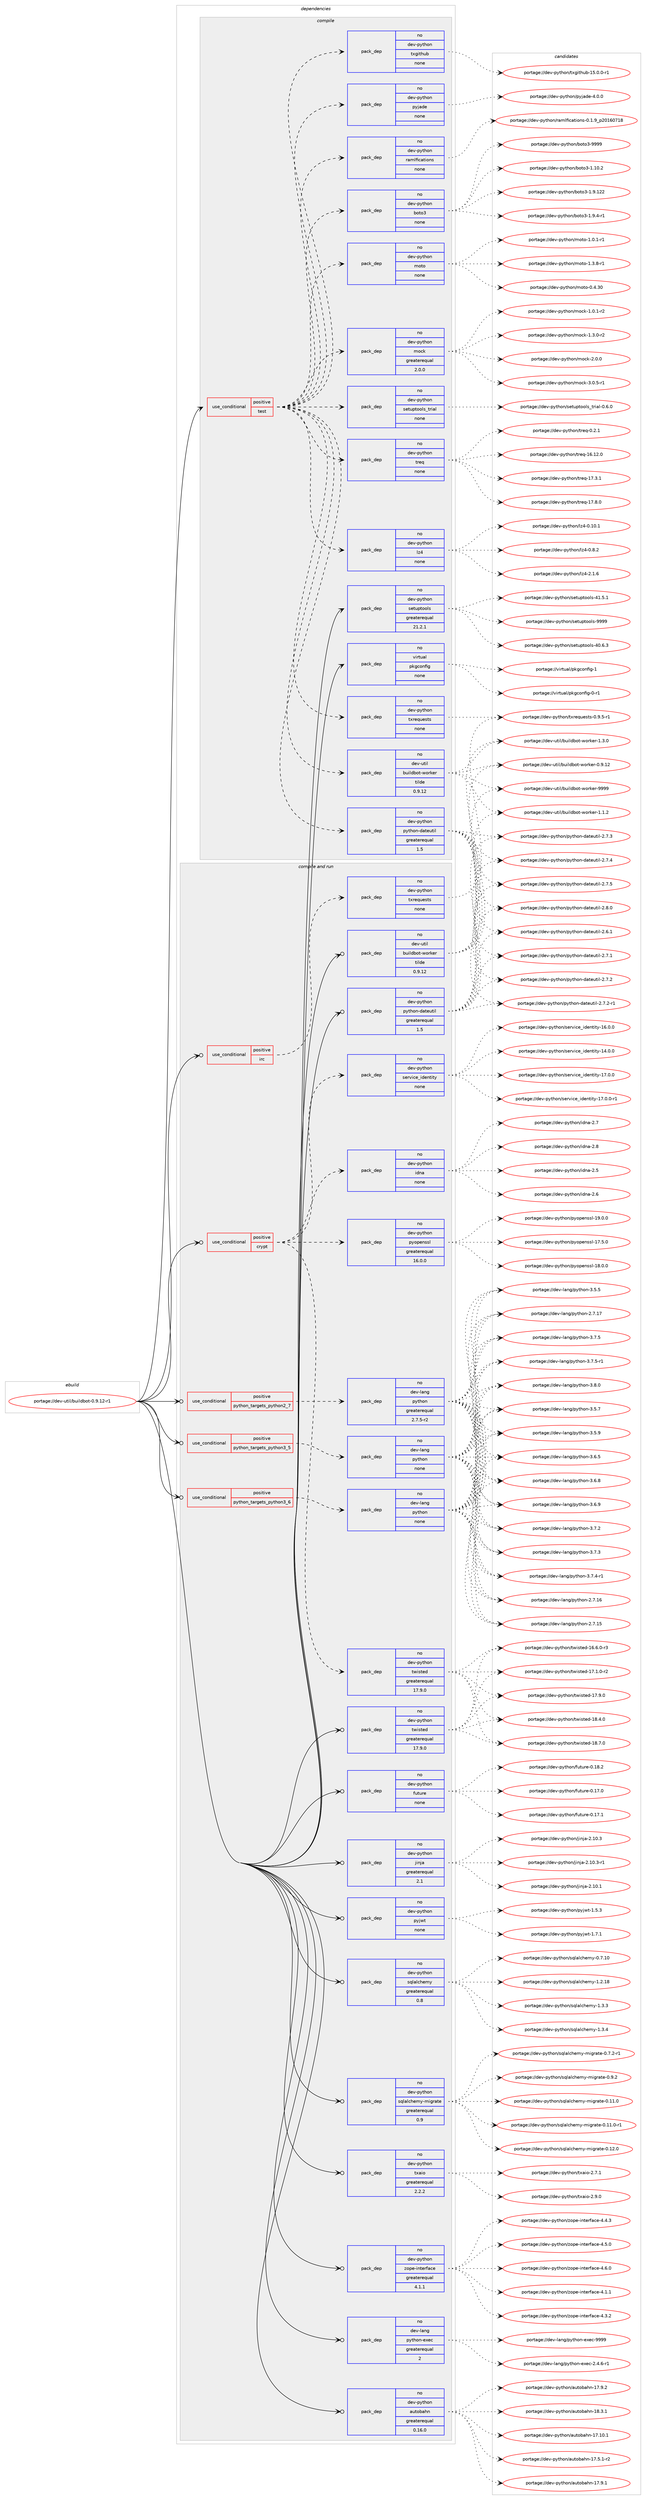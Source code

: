 digraph prolog {

# *************
# Graph options
# *************

newrank=true;
concentrate=true;
compound=true;
graph [rankdir=LR,fontname=Helvetica,fontsize=10,ranksep=1.5];#, ranksep=2.5, nodesep=0.2];
edge  [arrowhead=vee];
node  [fontname=Helvetica,fontsize=10];

# **********
# The ebuild
# **********

subgraph cluster_leftcol {
color=gray;
rank=same;
label=<<i>ebuild</i>>;
id [label="portage://dev-util/buildbot-0.9.12-r1", color=red, width=4, href="../dev-util/buildbot-0.9.12-r1.svg"];
}

# ****************
# The dependencies
# ****************

subgraph cluster_midcol {
color=gray;
label=<<i>dependencies</i>>;
subgraph cluster_compile {
fillcolor="#eeeeee";
style=filled;
label=<<i>compile</i>>;
subgraph cond70420 {
dependency259225 [label=<<TABLE BORDER="0" CELLBORDER="1" CELLSPACING="0" CELLPADDING="4"><TR><TD ROWSPAN="3" CELLPADDING="10">use_conditional</TD></TR><TR><TD>positive</TD></TR><TR><TD>test</TD></TR></TABLE>>, shape=none, color=red];
subgraph pack185186 {
dependency259226 [label=<<TABLE BORDER="0" CELLBORDER="1" CELLSPACING="0" CELLPADDING="4" WIDTH="220"><TR><TD ROWSPAN="6" CELLPADDING="30">pack_dep</TD></TR><TR><TD WIDTH="110">no</TD></TR><TR><TD>dev-python</TD></TR><TR><TD>python-dateutil</TD></TR><TR><TD>greaterequal</TD></TR><TR><TD>1.5</TD></TR></TABLE>>, shape=none, color=blue];
}
dependency259225:e -> dependency259226:w [weight=20,style="dashed",arrowhead="vee"];
subgraph pack185187 {
dependency259227 [label=<<TABLE BORDER="0" CELLBORDER="1" CELLSPACING="0" CELLPADDING="4" WIDTH="220"><TR><TD ROWSPAN="6" CELLPADDING="30">pack_dep</TD></TR><TR><TD WIDTH="110">no</TD></TR><TR><TD>dev-python</TD></TR><TR><TD>mock</TD></TR><TR><TD>greaterequal</TD></TR><TR><TD>2.0.0</TD></TR></TABLE>>, shape=none, color=blue];
}
dependency259225:e -> dependency259227:w [weight=20,style="dashed",arrowhead="vee"];
subgraph pack185188 {
dependency259228 [label=<<TABLE BORDER="0" CELLBORDER="1" CELLSPACING="0" CELLPADDING="4" WIDTH="220"><TR><TD ROWSPAN="6" CELLPADDING="30">pack_dep</TD></TR><TR><TD WIDTH="110">no</TD></TR><TR><TD>dev-python</TD></TR><TR><TD>moto</TD></TR><TR><TD>none</TD></TR><TR><TD></TD></TR></TABLE>>, shape=none, color=blue];
}
dependency259225:e -> dependency259228:w [weight=20,style="dashed",arrowhead="vee"];
subgraph pack185189 {
dependency259229 [label=<<TABLE BORDER="0" CELLBORDER="1" CELLSPACING="0" CELLPADDING="4" WIDTH="220"><TR><TD ROWSPAN="6" CELLPADDING="30">pack_dep</TD></TR><TR><TD WIDTH="110">no</TD></TR><TR><TD>dev-python</TD></TR><TR><TD>boto3</TD></TR><TR><TD>none</TD></TR><TR><TD></TD></TR></TABLE>>, shape=none, color=blue];
}
dependency259225:e -> dependency259229:w [weight=20,style="dashed",arrowhead="vee"];
subgraph pack185190 {
dependency259230 [label=<<TABLE BORDER="0" CELLBORDER="1" CELLSPACING="0" CELLPADDING="4" WIDTH="220"><TR><TD ROWSPAN="6" CELLPADDING="30">pack_dep</TD></TR><TR><TD WIDTH="110">no</TD></TR><TR><TD>dev-python</TD></TR><TR><TD>ramlfications</TD></TR><TR><TD>none</TD></TR><TR><TD></TD></TR></TABLE>>, shape=none, color=blue];
}
dependency259225:e -> dependency259230:w [weight=20,style="dashed",arrowhead="vee"];
subgraph pack185191 {
dependency259231 [label=<<TABLE BORDER="0" CELLBORDER="1" CELLSPACING="0" CELLPADDING="4" WIDTH="220"><TR><TD ROWSPAN="6" CELLPADDING="30">pack_dep</TD></TR><TR><TD WIDTH="110">no</TD></TR><TR><TD>dev-python</TD></TR><TR><TD>pyjade</TD></TR><TR><TD>none</TD></TR><TR><TD></TD></TR></TABLE>>, shape=none, color=blue];
}
dependency259225:e -> dependency259231:w [weight=20,style="dashed",arrowhead="vee"];
subgraph pack185192 {
dependency259232 [label=<<TABLE BORDER="0" CELLBORDER="1" CELLSPACING="0" CELLPADDING="4" WIDTH="220"><TR><TD ROWSPAN="6" CELLPADDING="30">pack_dep</TD></TR><TR><TD WIDTH="110">no</TD></TR><TR><TD>dev-python</TD></TR><TR><TD>txgithub</TD></TR><TR><TD>none</TD></TR><TR><TD></TD></TR></TABLE>>, shape=none, color=blue];
}
dependency259225:e -> dependency259232:w [weight=20,style="dashed",arrowhead="vee"];
subgraph pack185193 {
dependency259233 [label=<<TABLE BORDER="0" CELLBORDER="1" CELLSPACING="0" CELLPADDING="4" WIDTH="220"><TR><TD ROWSPAN="6" CELLPADDING="30">pack_dep</TD></TR><TR><TD WIDTH="110">no</TD></TR><TR><TD>dev-python</TD></TR><TR><TD>txrequests</TD></TR><TR><TD>none</TD></TR><TR><TD></TD></TR></TABLE>>, shape=none, color=blue];
}
dependency259225:e -> dependency259233:w [weight=20,style="dashed",arrowhead="vee"];
subgraph pack185194 {
dependency259234 [label=<<TABLE BORDER="0" CELLBORDER="1" CELLSPACING="0" CELLPADDING="4" WIDTH="220"><TR><TD ROWSPAN="6" CELLPADDING="30">pack_dep</TD></TR><TR><TD WIDTH="110">no</TD></TR><TR><TD>dev-python</TD></TR><TR><TD>lz4</TD></TR><TR><TD>none</TD></TR><TR><TD></TD></TR></TABLE>>, shape=none, color=blue];
}
dependency259225:e -> dependency259234:w [weight=20,style="dashed",arrowhead="vee"];
subgraph pack185195 {
dependency259235 [label=<<TABLE BORDER="0" CELLBORDER="1" CELLSPACING="0" CELLPADDING="4" WIDTH="220"><TR><TD ROWSPAN="6" CELLPADDING="30">pack_dep</TD></TR><TR><TD WIDTH="110">no</TD></TR><TR><TD>dev-python</TD></TR><TR><TD>treq</TD></TR><TR><TD>none</TD></TR><TR><TD></TD></TR></TABLE>>, shape=none, color=blue];
}
dependency259225:e -> dependency259235:w [weight=20,style="dashed",arrowhead="vee"];
subgraph pack185196 {
dependency259236 [label=<<TABLE BORDER="0" CELLBORDER="1" CELLSPACING="0" CELLPADDING="4" WIDTH="220"><TR><TD ROWSPAN="6" CELLPADDING="30">pack_dep</TD></TR><TR><TD WIDTH="110">no</TD></TR><TR><TD>dev-python</TD></TR><TR><TD>setuptools_trial</TD></TR><TR><TD>none</TD></TR><TR><TD></TD></TR></TABLE>>, shape=none, color=blue];
}
dependency259225:e -> dependency259236:w [weight=20,style="dashed",arrowhead="vee"];
subgraph pack185197 {
dependency259237 [label=<<TABLE BORDER="0" CELLBORDER="1" CELLSPACING="0" CELLPADDING="4" WIDTH="220"><TR><TD ROWSPAN="6" CELLPADDING="30">pack_dep</TD></TR><TR><TD WIDTH="110">no</TD></TR><TR><TD>dev-util</TD></TR><TR><TD>buildbot-worker</TD></TR><TR><TD>tilde</TD></TR><TR><TD>0.9.12</TD></TR></TABLE>>, shape=none, color=blue];
}
dependency259225:e -> dependency259237:w [weight=20,style="dashed",arrowhead="vee"];
}
id:e -> dependency259225:w [weight=20,style="solid",arrowhead="vee"];
subgraph pack185198 {
dependency259238 [label=<<TABLE BORDER="0" CELLBORDER="1" CELLSPACING="0" CELLPADDING="4" WIDTH="220"><TR><TD ROWSPAN="6" CELLPADDING="30">pack_dep</TD></TR><TR><TD WIDTH="110">no</TD></TR><TR><TD>dev-python</TD></TR><TR><TD>setuptools</TD></TR><TR><TD>greaterequal</TD></TR><TR><TD>21.2.1</TD></TR></TABLE>>, shape=none, color=blue];
}
id:e -> dependency259238:w [weight=20,style="solid",arrowhead="vee"];
subgraph pack185199 {
dependency259239 [label=<<TABLE BORDER="0" CELLBORDER="1" CELLSPACING="0" CELLPADDING="4" WIDTH="220"><TR><TD ROWSPAN="6" CELLPADDING="30">pack_dep</TD></TR><TR><TD WIDTH="110">no</TD></TR><TR><TD>virtual</TD></TR><TR><TD>pkgconfig</TD></TR><TR><TD>none</TD></TR><TR><TD></TD></TR></TABLE>>, shape=none, color=blue];
}
id:e -> dependency259239:w [weight=20,style="solid",arrowhead="vee"];
}
subgraph cluster_compileandrun {
fillcolor="#eeeeee";
style=filled;
label=<<i>compile and run</i>>;
subgraph cond70421 {
dependency259240 [label=<<TABLE BORDER="0" CELLBORDER="1" CELLSPACING="0" CELLPADDING="4"><TR><TD ROWSPAN="3" CELLPADDING="10">use_conditional</TD></TR><TR><TD>positive</TD></TR><TR><TD>crypt</TD></TR></TABLE>>, shape=none, color=red];
subgraph pack185200 {
dependency259241 [label=<<TABLE BORDER="0" CELLBORDER="1" CELLSPACING="0" CELLPADDING="4" WIDTH="220"><TR><TD ROWSPAN="6" CELLPADDING="30">pack_dep</TD></TR><TR><TD WIDTH="110">no</TD></TR><TR><TD>dev-python</TD></TR><TR><TD>twisted</TD></TR><TR><TD>greaterequal</TD></TR><TR><TD>17.9.0</TD></TR></TABLE>>, shape=none, color=blue];
}
dependency259240:e -> dependency259241:w [weight=20,style="dashed",arrowhead="vee"];
subgraph pack185201 {
dependency259242 [label=<<TABLE BORDER="0" CELLBORDER="1" CELLSPACING="0" CELLPADDING="4" WIDTH="220"><TR><TD ROWSPAN="6" CELLPADDING="30">pack_dep</TD></TR><TR><TD WIDTH="110">no</TD></TR><TR><TD>dev-python</TD></TR><TR><TD>pyopenssl</TD></TR><TR><TD>greaterequal</TD></TR><TR><TD>16.0.0</TD></TR></TABLE>>, shape=none, color=blue];
}
dependency259240:e -> dependency259242:w [weight=20,style="dashed",arrowhead="vee"];
subgraph pack185202 {
dependency259243 [label=<<TABLE BORDER="0" CELLBORDER="1" CELLSPACING="0" CELLPADDING="4" WIDTH="220"><TR><TD ROWSPAN="6" CELLPADDING="30">pack_dep</TD></TR><TR><TD WIDTH="110">no</TD></TR><TR><TD>dev-python</TD></TR><TR><TD>idna</TD></TR><TR><TD>none</TD></TR><TR><TD></TD></TR></TABLE>>, shape=none, color=blue];
}
dependency259240:e -> dependency259243:w [weight=20,style="dashed",arrowhead="vee"];
subgraph pack185203 {
dependency259244 [label=<<TABLE BORDER="0" CELLBORDER="1" CELLSPACING="0" CELLPADDING="4" WIDTH="220"><TR><TD ROWSPAN="6" CELLPADDING="30">pack_dep</TD></TR><TR><TD WIDTH="110">no</TD></TR><TR><TD>dev-python</TD></TR><TR><TD>service_identity</TD></TR><TR><TD>none</TD></TR><TR><TD></TD></TR></TABLE>>, shape=none, color=blue];
}
dependency259240:e -> dependency259244:w [weight=20,style="dashed",arrowhead="vee"];
}
id:e -> dependency259240:w [weight=20,style="solid",arrowhead="odotvee"];
subgraph cond70422 {
dependency259245 [label=<<TABLE BORDER="0" CELLBORDER="1" CELLSPACING="0" CELLPADDING="4"><TR><TD ROWSPAN="3" CELLPADDING="10">use_conditional</TD></TR><TR><TD>positive</TD></TR><TR><TD>irc</TD></TR></TABLE>>, shape=none, color=red];
subgraph pack185204 {
dependency259246 [label=<<TABLE BORDER="0" CELLBORDER="1" CELLSPACING="0" CELLPADDING="4" WIDTH="220"><TR><TD ROWSPAN="6" CELLPADDING="30">pack_dep</TD></TR><TR><TD WIDTH="110">no</TD></TR><TR><TD>dev-python</TD></TR><TR><TD>txrequests</TD></TR><TR><TD>none</TD></TR><TR><TD></TD></TR></TABLE>>, shape=none, color=blue];
}
dependency259245:e -> dependency259246:w [weight=20,style="dashed",arrowhead="vee"];
}
id:e -> dependency259245:w [weight=20,style="solid",arrowhead="odotvee"];
subgraph cond70423 {
dependency259247 [label=<<TABLE BORDER="0" CELLBORDER="1" CELLSPACING="0" CELLPADDING="4"><TR><TD ROWSPAN="3" CELLPADDING="10">use_conditional</TD></TR><TR><TD>positive</TD></TR><TR><TD>python_targets_python2_7</TD></TR></TABLE>>, shape=none, color=red];
subgraph pack185205 {
dependency259248 [label=<<TABLE BORDER="0" CELLBORDER="1" CELLSPACING="0" CELLPADDING="4" WIDTH="220"><TR><TD ROWSPAN="6" CELLPADDING="30">pack_dep</TD></TR><TR><TD WIDTH="110">no</TD></TR><TR><TD>dev-lang</TD></TR><TR><TD>python</TD></TR><TR><TD>greaterequal</TD></TR><TR><TD>2.7.5-r2</TD></TR></TABLE>>, shape=none, color=blue];
}
dependency259247:e -> dependency259248:w [weight=20,style="dashed",arrowhead="vee"];
}
id:e -> dependency259247:w [weight=20,style="solid",arrowhead="odotvee"];
subgraph cond70424 {
dependency259249 [label=<<TABLE BORDER="0" CELLBORDER="1" CELLSPACING="0" CELLPADDING="4"><TR><TD ROWSPAN="3" CELLPADDING="10">use_conditional</TD></TR><TR><TD>positive</TD></TR><TR><TD>python_targets_python3_5</TD></TR></TABLE>>, shape=none, color=red];
subgraph pack185206 {
dependency259250 [label=<<TABLE BORDER="0" CELLBORDER="1" CELLSPACING="0" CELLPADDING="4" WIDTH="220"><TR><TD ROWSPAN="6" CELLPADDING="30">pack_dep</TD></TR><TR><TD WIDTH="110">no</TD></TR><TR><TD>dev-lang</TD></TR><TR><TD>python</TD></TR><TR><TD>none</TD></TR><TR><TD></TD></TR></TABLE>>, shape=none, color=blue];
}
dependency259249:e -> dependency259250:w [weight=20,style="dashed",arrowhead="vee"];
}
id:e -> dependency259249:w [weight=20,style="solid",arrowhead="odotvee"];
subgraph cond70425 {
dependency259251 [label=<<TABLE BORDER="0" CELLBORDER="1" CELLSPACING="0" CELLPADDING="4"><TR><TD ROWSPAN="3" CELLPADDING="10">use_conditional</TD></TR><TR><TD>positive</TD></TR><TR><TD>python_targets_python3_6</TD></TR></TABLE>>, shape=none, color=red];
subgraph pack185207 {
dependency259252 [label=<<TABLE BORDER="0" CELLBORDER="1" CELLSPACING="0" CELLPADDING="4" WIDTH="220"><TR><TD ROWSPAN="6" CELLPADDING="30">pack_dep</TD></TR><TR><TD WIDTH="110">no</TD></TR><TR><TD>dev-lang</TD></TR><TR><TD>python</TD></TR><TR><TD>none</TD></TR><TR><TD></TD></TR></TABLE>>, shape=none, color=blue];
}
dependency259251:e -> dependency259252:w [weight=20,style="dashed",arrowhead="vee"];
}
id:e -> dependency259251:w [weight=20,style="solid",arrowhead="odotvee"];
subgraph pack185208 {
dependency259253 [label=<<TABLE BORDER="0" CELLBORDER="1" CELLSPACING="0" CELLPADDING="4" WIDTH="220"><TR><TD ROWSPAN="6" CELLPADDING="30">pack_dep</TD></TR><TR><TD WIDTH="110">no</TD></TR><TR><TD>dev-lang</TD></TR><TR><TD>python-exec</TD></TR><TR><TD>greaterequal</TD></TR><TR><TD>2</TD></TR></TABLE>>, shape=none, color=blue];
}
id:e -> dependency259253:w [weight=20,style="solid",arrowhead="odotvee"];
subgraph pack185209 {
dependency259254 [label=<<TABLE BORDER="0" CELLBORDER="1" CELLSPACING="0" CELLPADDING="4" WIDTH="220"><TR><TD ROWSPAN="6" CELLPADDING="30">pack_dep</TD></TR><TR><TD WIDTH="110">no</TD></TR><TR><TD>dev-python</TD></TR><TR><TD>autobahn</TD></TR><TR><TD>greaterequal</TD></TR><TR><TD>0.16.0</TD></TR></TABLE>>, shape=none, color=blue];
}
id:e -> dependency259254:w [weight=20,style="solid",arrowhead="odotvee"];
subgraph pack185210 {
dependency259255 [label=<<TABLE BORDER="0" CELLBORDER="1" CELLSPACING="0" CELLPADDING="4" WIDTH="220"><TR><TD ROWSPAN="6" CELLPADDING="30">pack_dep</TD></TR><TR><TD WIDTH="110">no</TD></TR><TR><TD>dev-python</TD></TR><TR><TD>future</TD></TR><TR><TD>none</TD></TR><TR><TD></TD></TR></TABLE>>, shape=none, color=blue];
}
id:e -> dependency259255:w [weight=20,style="solid",arrowhead="odotvee"];
subgraph pack185211 {
dependency259256 [label=<<TABLE BORDER="0" CELLBORDER="1" CELLSPACING="0" CELLPADDING="4" WIDTH="220"><TR><TD ROWSPAN="6" CELLPADDING="30">pack_dep</TD></TR><TR><TD WIDTH="110">no</TD></TR><TR><TD>dev-python</TD></TR><TR><TD>jinja</TD></TR><TR><TD>greaterequal</TD></TR><TR><TD>2.1</TD></TR></TABLE>>, shape=none, color=blue];
}
id:e -> dependency259256:w [weight=20,style="solid",arrowhead="odotvee"];
subgraph pack185212 {
dependency259257 [label=<<TABLE BORDER="0" CELLBORDER="1" CELLSPACING="0" CELLPADDING="4" WIDTH="220"><TR><TD ROWSPAN="6" CELLPADDING="30">pack_dep</TD></TR><TR><TD WIDTH="110">no</TD></TR><TR><TD>dev-python</TD></TR><TR><TD>pyjwt</TD></TR><TR><TD>none</TD></TR><TR><TD></TD></TR></TABLE>>, shape=none, color=blue];
}
id:e -> dependency259257:w [weight=20,style="solid",arrowhead="odotvee"];
subgraph pack185213 {
dependency259258 [label=<<TABLE BORDER="0" CELLBORDER="1" CELLSPACING="0" CELLPADDING="4" WIDTH="220"><TR><TD ROWSPAN="6" CELLPADDING="30">pack_dep</TD></TR><TR><TD WIDTH="110">no</TD></TR><TR><TD>dev-python</TD></TR><TR><TD>python-dateutil</TD></TR><TR><TD>greaterequal</TD></TR><TR><TD>1.5</TD></TR></TABLE>>, shape=none, color=blue];
}
id:e -> dependency259258:w [weight=20,style="solid",arrowhead="odotvee"];
subgraph pack185214 {
dependency259259 [label=<<TABLE BORDER="0" CELLBORDER="1" CELLSPACING="0" CELLPADDING="4" WIDTH="220"><TR><TD ROWSPAN="6" CELLPADDING="30">pack_dep</TD></TR><TR><TD WIDTH="110">no</TD></TR><TR><TD>dev-python</TD></TR><TR><TD>sqlalchemy</TD></TR><TR><TD>greaterequal</TD></TR><TR><TD>0.8</TD></TR></TABLE>>, shape=none, color=blue];
}
id:e -> dependency259259:w [weight=20,style="solid",arrowhead="odotvee"];
subgraph pack185215 {
dependency259260 [label=<<TABLE BORDER="0" CELLBORDER="1" CELLSPACING="0" CELLPADDING="4" WIDTH="220"><TR><TD ROWSPAN="6" CELLPADDING="30">pack_dep</TD></TR><TR><TD WIDTH="110">no</TD></TR><TR><TD>dev-python</TD></TR><TR><TD>sqlalchemy-migrate</TD></TR><TR><TD>greaterequal</TD></TR><TR><TD>0.9</TD></TR></TABLE>>, shape=none, color=blue];
}
id:e -> dependency259260:w [weight=20,style="solid",arrowhead="odotvee"];
subgraph pack185216 {
dependency259261 [label=<<TABLE BORDER="0" CELLBORDER="1" CELLSPACING="0" CELLPADDING="4" WIDTH="220"><TR><TD ROWSPAN="6" CELLPADDING="30">pack_dep</TD></TR><TR><TD WIDTH="110">no</TD></TR><TR><TD>dev-python</TD></TR><TR><TD>twisted</TD></TR><TR><TD>greaterequal</TD></TR><TR><TD>17.9.0</TD></TR></TABLE>>, shape=none, color=blue];
}
id:e -> dependency259261:w [weight=20,style="solid",arrowhead="odotvee"];
subgraph pack185217 {
dependency259262 [label=<<TABLE BORDER="0" CELLBORDER="1" CELLSPACING="0" CELLPADDING="4" WIDTH="220"><TR><TD ROWSPAN="6" CELLPADDING="30">pack_dep</TD></TR><TR><TD WIDTH="110">no</TD></TR><TR><TD>dev-python</TD></TR><TR><TD>txaio</TD></TR><TR><TD>greaterequal</TD></TR><TR><TD>2.2.2</TD></TR></TABLE>>, shape=none, color=blue];
}
id:e -> dependency259262:w [weight=20,style="solid",arrowhead="odotvee"];
subgraph pack185218 {
dependency259263 [label=<<TABLE BORDER="0" CELLBORDER="1" CELLSPACING="0" CELLPADDING="4" WIDTH="220"><TR><TD ROWSPAN="6" CELLPADDING="30">pack_dep</TD></TR><TR><TD WIDTH="110">no</TD></TR><TR><TD>dev-python</TD></TR><TR><TD>zope-interface</TD></TR><TR><TD>greaterequal</TD></TR><TR><TD>4.1.1</TD></TR></TABLE>>, shape=none, color=blue];
}
id:e -> dependency259263:w [weight=20,style="solid",arrowhead="odotvee"];
subgraph pack185219 {
dependency259264 [label=<<TABLE BORDER="0" CELLBORDER="1" CELLSPACING="0" CELLPADDING="4" WIDTH="220"><TR><TD ROWSPAN="6" CELLPADDING="30">pack_dep</TD></TR><TR><TD WIDTH="110">no</TD></TR><TR><TD>dev-util</TD></TR><TR><TD>buildbot-worker</TD></TR><TR><TD>tilde</TD></TR><TR><TD>0.9.12</TD></TR></TABLE>>, shape=none, color=blue];
}
id:e -> dependency259264:w [weight=20,style="solid",arrowhead="odotvee"];
}
subgraph cluster_run {
fillcolor="#eeeeee";
style=filled;
label=<<i>run</i>>;
}
}

# **************
# The candidates
# **************

subgraph cluster_choices {
rank=same;
color=gray;
label=<<i>candidates</i>>;

subgraph choice185186 {
color=black;
nodesep=1;
choiceportage10010111845112121116104111110471121211161041111104510097116101117116105108455046544649 [label="portage://dev-python/python-dateutil-2.6.1", color=red, width=4,href="../dev-python/python-dateutil-2.6.1.svg"];
choiceportage10010111845112121116104111110471121211161041111104510097116101117116105108455046554649 [label="portage://dev-python/python-dateutil-2.7.1", color=red, width=4,href="../dev-python/python-dateutil-2.7.1.svg"];
choiceportage10010111845112121116104111110471121211161041111104510097116101117116105108455046554650 [label="portage://dev-python/python-dateutil-2.7.2", color=red, width=4,href="../dev-python/python-dateutil-2.7.2.svg"];
choiceportage100101118451121211161041111104711212111610411111045100971161011171161051084550465546504511449 [label="portage://dev-python/python-dateutil-2.7.2-r1", color=red, width=4,href="../dev-python/python-dateutil-2.7.2-r1.svg"];
choiceportage10010111845112121116104111110471121211161041111104510097116101117116105108455046554651 [label="portage://dev-python/python-dateutil-2.7.3", color=red, width=4,href="../dev-python/python-dateutil-2.7.3.svg"];
choiceportage10010111845112121116104111110471121211161041111104510097116101117116105108455046554652 [label="portage://dev-python/python-dateutil-2.7.4", color=red, width=4,href="../dev-python/python-dateutil-2.7.4.svg"];
choiceportage10010111845112121116104111110471121211161041111104510097116101117116105108455046554653 [label="portage://dev-python/python-dateutil-2.7.5", color=red, width=4,href="../dev-python/python-dateutil-2.7.5.svg"];
choiceportage10010111845112121116104111110471121211161041111104510097116101117116105108455046564648 [label="portage://dev-python/python-dateutil-2.8.0", color=red, width=4,href="../dev-python/python-dateutil-2.8.0.svg"];
dependency259226:e -> choiceportage10010111845112121116104111110471121211161041111104510097116101117116105108455046544649:w [style=dotted,weight="100"];
dependency259226:e -> choiceportage10010111845112121116104111110471121211161041111104510097116101117116105108455046554649:w [style=dotted,weight="100"];
dependency259226:e -> choiceportage10010111845112121116104111110471121211161041111104510097116101117116105108455046554650:w [style=dotted,weight="100"];
dependency259226:e -> choiceportage100101118451121211161041111104711212111610411111045100971161011171161051084550465546504511449:w [style=dotted,weight="100"];
dependency259226:e -> choiceportage10010111845112121116104111110471121211161041111104510097116101117116105108455046554651:w [style=dotted,weight="100"];
dependency259226:e -> choiceportage10010111845112121116104111110471121211161041111104510097116101117116105108455046554652:w [style=dotted,weight="100"];
dependency259226:e -> choiceportage10010111845112121116104111110471121211161041111104510097116101117116105108455046554653:w [style=dotted,weight="100"];
dependency259226:e -> choiceportage10010111845112121116104111110471121211161041111104510097116101117116105108455046564648:w [style=dotted,weight="100"];
}
subgraph choice185187 {
color=black;
nodesep=1;
choiceportage1001011184511212111610411111047109111991074549464846494511450 [label="portage://dev-python/mock-1.0.1-r2", color=red, width=4,href="../dev-python/mock-1.0.1-r2.svg"];
choiceportage1001011184511212111610411111047109111991074549465146484511450 [label="portage://dev-python/mock-1.3.0-r2", color=red, width=4,href="../dev-python/mock-1.3.0-r2.svg"];
choiceportage100101118451121211161041111104710911199107455046484648 [label="portage://dev-python/mock-2.0.0", color=red, width=4,href="../dev-python/mock-2.0.0.svg"];
choiceportage1001011184511212111610411111047109111991074551464846534511449 [label="portage://dev-python/mock-3.0.5-r1", color=red, width=4,href="../dev-python/mock-3.0.5-r1.svg"];
dependency259227:e -> choiceportage1001011184511212111610411111047109111991074549464846494511450:w [style=dotted,weight="100"];
dependency259227:e -> choiceportage1001011184511212111610411111047109111991074549465146484511450:w [style=dotted,weight="100"];
dependency259227:e -> choiceportage100101118451121211161041111104710911199107455046484648:w [style=dotted,weight="100"];
dependency259227:e -> choiceportage1001011184511212111610411111047109111991074551464846534511449:w [style=dotted,weight="100"];
}
subgraph choice185188 {
color=black;
nodesep=1;
choiceportage100101118451121211161041111104710911111611145484652465148 [label="portage://dev-python/moto-0.4.30", color=red, width=4,href="../dev-python/moto-0.4.30.svg"];
choiceportage10010111845112121116104111110471091111161114549464846494511449 [label="portage://dev-python/moto-1.0.1-r1", color=red, width=4,href="../dev-python/moto-1.0.1-r1.svg"];
choiceportage10010111845112121116104111110471091111161114549465146564511449 [label="portage://dev-python/moto-1.3.8-r1", color=red, width=4,href="../dev-python/moto-1.3.8-r1.svg"];
dependency259228:e -> choiceportage100101118451121211161041111104710911111611145484652465148:w [style=dotted,weight="100"];
dependency259228:e -> choiceportage10010111845112121116104111110471091111161114549464846494511449:w [style=dotted,weight="100"];
dependency259228:e -> choiceportage10010111845112121116104111110471091111161114549465146564511449:w [style=dotted,weight="100"];
}
subgraph choice185189 {
color=black;
nodesep=1;
choiceportage1001011184511212111610411111047981111161115145494649484650 [label="portage://dev-python/boto3-1.10.2", color=red, width=4,href="../dev-python/boto3-1.10.2.svg"];
choiceportage100101118451121211161041111104798111116111514549465746495050 [label="portage://dev-python/boto3-1.9.122", color=red, width=4,href="../dev-python/boto3-1.9.122.svg"];
choiceportage100101118451121211161041111104798111116111514549465746524511449 [label="portage://dev-python/boto3-1.9.4-r1", color=red, width=4,href="../dev-python/boto3-1.9.4-r1.svg"];
choiceportage100101118451121211161041111104798111116111514557575757 [label="portage://dev-python/boto3-9999", color=red, width=4,href="../dev-python/boto3-9999.svg"];
dependency259229:e -> choiceportage1001011184511212111610411111047981111161115145494649484650:w [style=dotted,weight="100"];
dependency259229:e -> choiceportage100101118451121211161041111104798111116111514549465746495050:w [style=dotted,weight="100"];
dependency259229:e -> choiceportage100101118451121211161041111104798111116111514549465746524511449:w [style=dotted,weight="100"];
dependency259229:e -> choiceportage100101118451121211161041111104798111116111514557575757:w [style=dotted,weight="100"];
}
subgraph choice185190 {
color=black;
nodesep=1;
choiceportage1001011184511212111610411111047114971091081021059997116105111110115454846494657951125048495448554956 [label="portage://dev-python/ramlfications-0.1.9_p20160718", color=red, width=4,href="../dev-python/ramlfications-0.1.9_p20160718.svg"];
dependency259230:e -> choiceportage1001011184511212111610411111047114971091081021059997116105111110115454846494657951125048495448554956:w [style=dotted,weight="100"];
}
subgraph choice185191 {
color=black;
nodesep=1;
choiceportage100101118451121211161041111104711212110697100101455246484648 [label="portage://dev-python/pyjade-4.0.0", color=red, width=4,href="../dev-python/pyjade-4.0.0.svg"];
dependency259231:e -> choiceportage100101118451121211161041111104711212110697100101455246484648:w [style=dotted,weight="100"];
}
subgraph choice185192 {
color=black;
nodesep=1;
choiceportage100101118451121211161041111104711612010310511610411798454953464846484511449 [label="portage://dev-python/txgithub-15.0.0-r1", color=red, width=4,href="../dev-python/txgithub-15.0.0-r1.svg"];
dependency259232:e -> choiceportage100101118451121211161041111104711612010310511610411798454953464846484511449:w [style=dotted,weight="100"];
}
subgraph choice185193 {
color=black;
nodesep=1;
choiceportage10010111845112121116104111110471161201141011131171011151161154548465746534511449 [label="portage://dev-python/txrequests-0.9.5-r1", color=red, width=4,href="../dev-python/txrequests-0.9.5-r1.svg"];
dependency259233:e -> choiceportage10010111845112121116104111110471161201141011131171011151161154548465746534511449:w [style=dotted,weight="100"];
}
subgraph choice185194 {
color=black;
nodesep=1;
choiceportage10010111845112121116104111110471081225245484649484649 [label="portage://dev-python/lz4-0.10.1", color=red, width=4,href="../dev-python/lz4-0.10.1.svg"];
choiceportage100101118451121211161041111104710812252454846564650 [label="portage://dev-python/lz4-0.8.2", color=red, width=4,href="../dev-python/lz4-0.8.2.svg"];
choiceportage100101118451121211161041111104710812252455046494654 [label="portage://dev-python/lz4-2.1.6", color=red, width=4,href="../dev-python/lz4-2.1.6.svg"];
dependency259234:e -> choiceportage10010111845112121116104111110471081225245484649484649:w [style=dotted,weight="100"];
dependency259234:e -> choiceportage100101118451121211161041111104710812252454846564650:w [style=dotted,weight="100"];
dependency259234:e -> choiceportage100101118451121211161041111104710812252455046494654:w [style=dotted,weight="100"];
}
subgraph choice185195 {
color=black;
nodesep=1;
choiceportage1001011184511212111610411111047116114101113454846504649 [label="portage://dev-python/treq-0.2.1", color=red, width=4,href="../dev-python/treq-0.2.1.svg"];
choiceportage10010111845112121116104111110471161141011134549544649504648 [label="portage://dev-python/treq-16.12.0", color=red, width=4,href="../dev-python/treq-16.12.0.svg"];
choiceportage100101118451121211161041111104711611410111345495546514649 [label="portage://dev-python/treq-17.3.1", color=red, width=4,href="../dev-python/treq-17.3.1.svg"];
choiceportage100101118451121211161041111104711611410111345495546564648 [label="portage://dev-python/treq-17.8.0", color=red, width=4,href="../dev-python/treq-17.8.0.svg"];
dependency259235:e -> choiceportage1001011184511212111610411111047116114101113454846504649:w [style=dotted,weight="100"];
dependency259235:e -> choiceportage10010111845112121116104111110471161141011134549544649504648:w [style=dotted,weight="100"];
dependency259235:e -> choiceportage100101118451121211161041111104711611410111345495546514649:w [style=dotted,weight="100"];
dependency259235:e -> choiceportage100101118451121211161041111104711611410111345495546564648:w [style=dotted,weight="100"];
}
subgraph choice185196 {
color=black;
nodesep=1;
choiceportage10010111845112121116104111110471151011161171121161111111081159511611410597108454846544648 [label="portage://dev-python/setuptools_trial-0.6.0", color=red, width=4,href="../dev-python/setuptools_trial-0.6.0.svg"];
dependency259236:e -> choiceportage10010111845112121116104111110471151011161171121161111111081159511611410597108454846544648:w [style=dotted,weight="100"];
}
subgraph choice185197 {
color=black;
nodesep=1;
choiceportage100101118451171161051084798117105108100981111164511911111410710111445484657464950 [label="portage://dev-util/buildbot-worker-0.9.12", color=red, width=4,href="../dev-util/buildbot-worker-0.9.12.svg"];
choiceportage1001011184511711610510847981171051081009811111645119111114107101114454946494650 [label="portage://dev-util/buildbot-worker-1.1.2", color=red, width=4,href="../dev-util/buildbot-worker-1.1.2.svg"];
choiceportage1001011184511711610510847981171051081009811111645119111114107101114454946514648 [label="portage://dev-util/buildbot-worker-1.3.0", color=red, width=4,href="../dev-util/buildbot-worker-1.3.0.svg"];
choiceportage10010111845117116105108479811710510810098111116451191111141071011144557575757 [label="portage://dev-util/buildbot-worker-9999", color=red, width=4,href="../dev-util/buildbot-worker-9999.svg"];
dependency259237:e -> choiceportage100101118451171161051084798117105108100981111164511911111410710111445484657464950:w [style=dotted,weight="100"];
dependency259237:e -> choiceportage1001011184511711610510847981171051081009811111645119111114107101114454946494650:w [style=dotted,weight="100"];
dependency259237:e -> choiceportage1001011184511711610510847981171051081009811111645119111114107101114454946514648:w [style=dotted,weight="100"];
dependency259237:e -> choiceportage10010111845117116105108479811710510810098111116451191111141071011144557575757:w [style=dotted,weight="100"];
}
subgraph choice185198 {
color=black;
nodesep=1;
choiceportage100101118451121211161041111104711510111611711211611111110811545524846544651 [label="portage://dev-python/setuptools-40.6.3", color=red, width=4,href="../dev-python/setuptools-40.6.3.svg"];
choiceportage100101118451121211161041111104711510111611711211611111110811545524946534649 [label="portage://dev-python/setuptools-41.5.1", color=red, width=4,href="../dev-python/setuptools-41.5.1.svg"];
choiceportage10010111845112121116104111110471151011161171121161111111081154557575757 [label="portage://dev-python/setuptools-9999", color=red, width=4,href="../dev-python/setuptools-9999.svg"];
dependency259238:e -> choiceportage100101118451121211161041111104711510111611711211611111110811545524846544651:w [style=dotted,weight="100"];
dependency259238:e -> choiceportage100101118451121211161041111104711510111611711211611111110811545524946534649:w [style=dotted,weight="100"];
dependency259238:e -> choiceportage10010111845112121116104111110471151011161171121161111111081154557575757:w [style=dotted,weight="100"];
}
subgraph choice185199 {
color=black;
nodesep=1;
choiceportage11810511411611797108471121071039911111010210510345484511449 [label="portage://virtual/pkgconfig-0-r1", color=red, width=4,href="../virtual/pkgconfig-0-r1.svg"];
choiceportage1181051141161179710847112107103991111101021051034549 [label="portage://virtual/pkgconfig-1", color=red, width=4,href="../virtual/pkgconfig-1.svg"];
dependency259239:e -> choiceportage11810511411611797108471121071039911111010210510345484511449:w [style=dotted,weight="100"];
dependency259239:e -> choiceportage1181051141161179710847112107103991111101021051034549:w [style=dotted,weight="100"];
}
subgraph choice185200 {
color=black;
nodesep=1;
choiceportage1001011184511212111610411111047116119105115116101100454954465446484511451 [label="portage://dev-python/twisted-16.6.0-r3", color=red, width=4,href="../dev-python/twisted-16.6.0-r3.svg"];
choiceportage1001011184511212111610411111047116119105115116101100454955464946484511450 [label="portage://dev-python/twisted-17.1.0-r2", color=red, width=4,href="../dev-python/twisted-17.1.0-r2.svg"];
choiceportage100101118451121211161041111104711611910511511610110045495546574648 [label="portage://dev-python/twisted-17.9.0", color=red, width=4,href="../dev-python/twisted-17.9.0.svg"];
choiceportage100101118451121211161041111104711611910511511610110045495646524648 [label="portage://dev-python/twisted-18.4.0", color=red, width=4,href="../dev-python/twisted-18.4.0.svg"];
choiceportage100101118451121211161041111104711611910511511610110045495646554648 [label="portage://dev-python/twisted-18.7.0", color=red, width=4,href="../dev-python/twisted-18.7.0.svg"];
dependency259241:e -> choiceportage1001011184511212111610411111047116119105115116101100454954465446484511451:w [style=dotted,weight="100"];
dependency259241:e -> choiceportage1001011184511212111610411111047116119105115116101100454955464946484511450:w [style=dotted,weight="100"];
dependency259241:e -> choiceportage100101118451121211161041111104711611910511511610110045495546574648:w [style=dotted,weight="100"];
dependency259241:e -> choiceportage100101118451121211161041111104711611910511511610110045495646524648:w [style=dotted,weight="100"];
dependency259241:e -> choiceportage100101118451121211161041111104711611910511511610110045495646554648:w [style=dotted,weight="100"];
}
subgraph choice185201 {
color=black;
nodesep=1;
choiceportage100101118451121211161041111104711212111111210111011511510845495546534648 [label="portage://dev-python/pyopenssl-17.5.0", color=red, width=4,href="../dev-python/pyopenssl-17.5.0.svg"];
choiceportage100101118451121211161041111104711212111111210111011511510845495646484648 [label="portage://dev-python/pyopenssl-18.0.0", color=red, width=4,href="../dev-python/pyopenssl-18.0.0.svg"];
choiceportage100101118451121211161041111104711212111111210111011511510845495746484648 [label="portage://dev-python/pyopenssl-19.0.0", color=red, width=4,href="../dev-python/pyopenssl-19.0.0.svg"];
dependency259242:e -> choiceportage100101118451121211161041111104711212111111210111011511510845495546534648:w [style=dotted,weight="100"];
dependency259242:e -> choiceportage100101118451121211161041111104711212111111210111011511510845495646484648:w [style=dotted,weight="100"];
dependency259242:e -> choiceportage100101118451121211161041111104711212111111210111011511510845495746484648:w [style=dotted,weight="100"];
}
subgraph choice185202 {
color=black;
nodesep=1;
choiceportage10010111845112121116104111110471051001109745504653 [label="portage://dev-python/idna-2.5", color=red, width=4,href="../dev-python/idna-2.5.svg"];
choiceportage10010111845112121116104111110471051001109745504654 [label="portage://dev-python/idna-2.6", color=red, width=4,href="../dev-python/idna-2.6.svg"];
choiceportage10010111845112121116104111110471051001109745504655 [label="portage://dev-python/idna-2.7", color=red, width=4,href="../dev-python/idna-2.7.svg"];
choiceportage10010111845112121116104111110471051001109745504656 [label="portage://dev-python/idna-2.8", color=red, width=4,href="../dev-python/idna-2.8.svg"];
dependency259243:e -> choiceportage10010111845112121116104111110471051001109745504653:w [style=dotted,weight="100"];
dependency259243:e -> choiceportage10010111845112121116104111110471051001109745504654:w [style=dotted,weight="100"];
dependency259243:e -> choiceportage10010111845112121116104111110471051001109745504655:w [style=dotted,weight="100"];
dependency259243:e -> choiceportage10010111845112121116104111110471051001109745504656:w [style=dotted,weight="100"];
}
subgraph choice185203 {
color=black;
nodesep=1;
choiceportage1001011184511212111610411111047115101114118105991019510510010111011610511612145495246484648 [label="portage://dev-python/service_identity-14.0.0", color=red, width=4,href="../dev-python/service_identity-14.0.0.svg"];
choiceportage1001011184511212111610411111047115101114118105991019510510010111011610511612145495446484648 [label="portage://dev-python/service_identity-16.0.0", color=red, width=4,href="../dev-python/service_identity-16.0.0.svg"];
choiceportage1001011184511212111610411111047115101114118105991019510510010111011610511612145495546484648 [label="portage://dev-python/service_identity-17.0.0", color=red, width=4,href="../dev-python/service_identity-17.0.0.svg"];
choiceportage10010111845112121116104111110471151011141181059910195105100101110116105116121454955464846484511449 [label="portage://dev-python/service_identity-17.0.0-r1", color=red, width=4,href="../dev-python/service_identity-17.0.0-r1.svg"];
dependency259244:e -> choiceportage1001011184511212111610411111047115101114118105991019510510010111011610511612145495246484648:w [style=dotted,weight="100"];
dependency259244:e -> choiceportage1001011184511212111610411111047115101114118105991019510510010111011610511612145495446484648:w [style=dotted,weight="100"];
dependency259244:e -> choiceportage1001011184511212111610411111047115101114118105991019510510010111011610511612145495546484648:w [style=dotted,weight="100"];
dependency259244:e -> choiceportage10010111845112121116104111110471151011141181059910195105100101110116105116121454955464846484511449:w [style=dotted,weight="100"];
}
subgraph choice185204 {
color=black;
nodesep=1;
choiceportage10010111845112121116104111110471161201141011131171011151161154548465746534511449 [label="portage://dev-python/txrequests-0.9.5-r1", color=red, width=4,href="../dev-python/txrequests-0.9.5-r1.svg"];
dependency259246:e -> choiceportage10010111845112121116104111110471161201141011131171011151161154548465746534511449:w [style=dotted,weight="100"];
}
subgraph choice185205 {
color=black;
nodesep=1;
choiceportage10010111845108971101034711212111610411111045504655464953 [label="portage://dev-lang/python-2.7.15", color=red, width=4,href="../dev-lang/python-2.7.15.svg"];
choiceportage10010111845108971101034711212111610411111045504655464954 [label="portage://dev-lang/python-2.7.16", color=red, width=4,href="../dev-lang/python-2.7.16.svg"];
choiceportage10010111845108971101034711212111610411111045504655464955 [label="portage://dev-lang/python-2.7.17", color=red, width=4,href="../dev-lang/python-2.7.17.svg"];
choiceportage100101118451089711010347112121116104111110455146534653 [label="portage://dev-lang/python-3.5.5", color=red, width=4,href="../dev-lang/python-3.5.5.svg"];
choiceportage100101118451089711010347112121116104111110455146534655 [label="portage://dev-lang/python-3.5.7", color=red, width=4,href="../dev-lang/python-3.5.7.svg"];
choiceportage100101118451089711010347112121116104111110455146534657 [label="portage://dev-lang/python-3.5.9", color=red, width=4,href="../dev-lang/python-3.5.9.svg"];
choiceportage100101118451089711010347112121116104111110455146544653 [label="portage://dev-lang/python-3.6.5", color=red, width=4,href="../dev-lang/python-3.6.5.svg"];
choiceportage100101118451089711010347112121116104111110455146544656 [label="portage://dev-lang/python-3.6.8", color=red, width=4,href="../dev-lang/python-3.6.8.svg"];
choiceportage100101118451089711010347112121116104111110455146544657 [label="portage://dev-lang/python-3.6.9", color=red, width=4,href="../dev-lang/python-3.6.9.svg"];
choiceportage100101118451089711010347112121116104111110455146554650 [label="portage://dev-lang/python-3.7.2", color=red, width=4,href="../dev-lang/python-3.7.2.svg"];
choiceportage100101118451089711010347112121116104111110455146554651 [label="portage://dev-lang/python-3.7.3", color=red, width=4,href="../dev-lang/python-3.7.3.svg"];
choiceportage1001011184510897110103471121211161041111104551465546524511449 [label="portage://dev-lang/python-3.7.4-r1", color=red, width=4,href="../dev-lang/python-3.7.4-r1.svg"];
choiceportage100101118451089711010347112121116104111110455146554653 [label="portage://dev-lang/python-3.7.5", color=red, width=4,href="../dev-lang/python-3.7.5.svg"];
choiceportage1001011184510897110103471121211161041111104551465546534511449 [label="portage://dev-lang/python-3.7.5-r1", color=red, width=4,href="../dev-lang/python-3.7.5-r1.svg"];
choiceportage100101118451089711010347112121116104111110455146564648 [label="portage://dev-lang/python-3.8.0", color=red, width=4,href="../dev-lang/python-3.8.0.svg"];
dependency259248:e -> choiceportage10010111845108971101034711212111610411111045504655464953:w [style=dotted,weight="100"];
dependency259248:e -> choiceportage10010111845108971101034711212111610411111045504655464954:w [style=dotted,weight="100"];
dependency259248:e -> choiceportage10010111845108971101034711212111610411111045504655464955:w [style=dotted,weight="100"];
dependency259248:e -> choiceportage100101118451089711010347112121116104111110455146534653:w [style=dotted,weight="100"];
dependency259248:e -> choiceportage100101118451089711010347112121116104111110455146534655:w [style=dotted,weight="100"];
dependency259248:e -> choiceportage100101118451089711010347112121116104111110455146534657:w [style=dotted,weight="100"];
dependency259248:e -> choiceportage100101118451089711010347112121116104111110455146544653:w [style=dotted,weight="100"];
dependency259248:e -> choiceportage100101118451089711010347112121116104111110455146544656:w [style=dotted,weight="100"];
dependency259248:e -> choiceportage100101118451089711010347112121116104111110455146544657:w [style=dotted,weight="100"];
dependency259248:e -> choiceportage100101118451089711010347112121116104111110455146554650:w [style=dotted,weight="100"];
dependency259248:e -> choiceportage100101118451089711010347112121116104111110455146554651:w [style=dotted,weight="100"];
dependency259248:e -> choiceportage1001011184510897110103471121211161041111104551465546524511449:w [style=dotted,weight="100"];
dependency259248:e -> choiceportage100101118451089711010347112121116104111110455146554653:w [style=dotted,weight="100"];
dependency259248:e -> choiceportage1001011184510897110103471121211161041111104551465546534511449:w [style=dotted,weight="100"];
dependency259248:e -> choiceportage100101118451089711010347112121116104111110455146564648:w [style=dotted,weight="100"];
}
subgraph choice185206 {
color=black;
nodesep=1;
choiceportage10010111845108971101034711212111610411111045504655464953 [label="portage://dev-lang/python-2.7.15", color=red, width=4,href="../dev-lang/python-2.7.15.svg"];
choiceportage10010111845108971101034711212111610411111045504655464954 [label="portage://dev-lang/python-2.7.16", color=red, width=4,href="../dev-lang/python-2.7.16.svg"];
choiceportage10010111845108971101034711212111610411111045504655464955 [label="portage://dev-lang/python-2.7.17", color=red, width=4,href="../dev-lang/python-2.7.17.svg"];
choiceportage100101118451089711010347112121116104111110455146534653 [label="portage://dev-lang/python-3.5.5", color=red, width=4,href="../dev-lang/python-3.5.5.svg"];
choiceportage100101118451089711010347112121116104111110455146534655 [label="portage://dev-lang/python-3.5.7", color=red, width=4,href="../dev-lang/python-3.5.7.svg"];
choiceportage100101118451089711010347112121116104111110455146534657 [label="portage://dev-lang/python-3.5.9", color=red, width=4,href="../dev-lang/python-3.5.9.svg"];
choiceportage100101118451089711010347112121116104111110455146544653 [label="portage://dev-lang/python-3.6.5", color=red, width=4,href="../dev-lang/python-3.6.5.svg"];
choiceportage100101118451089711010347112121116104111110455146544656 [label="portage://dev-lang/python-3.6.8", color=red, width=4,href="../dev-lang/python-3.6.8.svg"];
choiceportage100101118451089711010347112121116104111110455146544657 [label="portage://dev-lang/python-3.6.9", color=red, width=4,href="../dev-lang/python-3.6.9.svg"];
choiceportage100101118451089711010347112121116104111110455146554650 [label="portage://dev-lang/python-3.7.2", color=red, width=4,href="../dev-lang/python-3.7.2.svg"];
choiceportage100101118451089711010347112121116104111110455146554651 [label="portage://dev-lang/python-3.7.3", color=red, width=4,href="../dev-lang/python-3.7.3.svg"];
choiceportage1001011184510897110103471121211161041111104551465546524511449 [label="portage://dev-lang/python-3.7.4-r1", color=red, width=4,href="../dev-lang/python-3.7.4-r1.svg"];
choiceportage100101118451089711010347112121116104111110455146554653 [label="portage://dev-lang/python-3.7.5", color=red, width=4,href="../dev-lang/python-3.7.5.svg"];
choiceportage1001011184510897110103471121211161041111104551465546534511449 [label="portage://dev-lang/python-3.7.5-r1", color=red, width=4,href="../dev-lang/python-3.7.5-r1.svg"];
choiceportage100101118451089711010347112121116104111110455146564648 [label="portage://dev-lang/python-3.8.0", color=red, width=4,href="../dev-lang/python-3.8.0.svg"];
dependency259250:e -> choiceportage10010111845108971101034711212111610411111045504655464953:w [style=dotted,weight="100"];
dependency259250:e -> choiceportage10010111845108971101034711212111610411111045504655464954:w [style=dotted,weight="100"];
dependency259250:e -> choiceportage10010111845108971101034711212111610411111045504655464955:w [style=dotted,weight="100"];
dependency259250:e -> choiceportage100101118451089711010347112121116104111110455146534653:w [style=dotted,weight="100"];
dependency259250:e -> choiceportage100101118451089711010347112121116104111110455146534655:w [style=dotted,weight="100"];
dependency259250:e -> choiceportage100101118451089711010347112121116104111110455146534657:w [style=dotted,weight="100"];
dependency259250:e -> choiceportage100101118451089711010347112121116104111110455146544653:w [style=dotted,weight="100"];
dependency259250:e -> choiceportage100101118451089711010347112121116104111110455146544656:w [style=dotted,weight="100"];
dependency259250:e -> choiceportage100101118451089711010347112121116104111110455146544657:w [style=dotted,weight="100"];
dependency259250:e -> choiceportage100101118451089711010347112121116104111110455146554650:w [style=dotted,weight="100"];
dependency259250:e -> choiceportage100101118451089711010347112121116104111110455146554651:w [style=dotted,weight="100"];
dependency259250:e -> choiceportage1001011184510897110103471121211161041111104551465546524511449:w [style=dotted,weight="100"];
dependency259250:e -> choiceportage100101118451089711010347112121116104111110455146554653:w [style=dotted,weight="100"];
dependency259250:e -> choiceportage1001011184510897110103471121211161041111104551465546534511449:w [style=dotted,weight="100"];
dependency259250:e -> choiceportage100101118451089711010347112121116104111110455146564648:w [style=dotted,weight="100"];
}
subgraph choice185207 {
color=black;
nodesep=1;
choiceportage10010111845108971101034711212111610411111045504655464953 [label="portage://dev-lang/python-2.7.15", color=red, width=4,href="../dev-lang/python-2.7.15.svg"];
choiceportage10010111845108971101034711212111610411111045504655464954 [label="portage://dev-lang/python-2.7.16", color=red, width=4,href="../dev-lang/python-2.7.16.svg"];
choiceportage10010111845108971101034711212111610411111045504655464955 [label="portage://dev-lang/python-2.7.17", color=red, width=4,href="../dev-lang/python-2.7.17.svg"];
choiceportage100101118451089711010347112121116104111110455146534653 [label="portage://dev-lang/python-3.5.5", color=red, width=4,href="../dev-lang/python-3.5.5.svg"];
choiceportage100101118451089711010347112121116104111110455146534655 [label="portage://dev-lang/python-3.5.7", color=red, width=4,href="../dev-lang/python-3.5.7.svg"];
choiceportage100101118451089711010347112121116104111110455146534657 [label="portage://dev-lang/python-3.5.9", color=red, width=4,href="../dev-lang/python-3.5.9.svg"];
choiceportage100101118451089711010347112121116104111110455146544653 [label="portage://dev-lang/python-3.6.5", color=red, width=4,href="../dev-lang/python-3.6.5.svg"];
choiceportage100101118451089711010347112121116104111110455146544656 [label="portage://dev-lang/python-3.6.8", color=red, width=4,href="../dev-lang/python-3.6.8.svg"];
choiceportage100101118451089711010347112121116104111110455146544657 [label="portage://dev-lang/python-3.6.9", color=red, width=4,href="../dev-lang/python-3.6.9.svg"];
choiceportage100101118451089711010347112121116104111110455146554650 [label="portage://dev-lang/python-3.7.2", color=red, width=4,href="../dev-lang/python-3.7.2.svg"];
choiceportage100101118451089711010347112121116104111110455146554651 [label="portage://dev-lang/python-3.7.3", color=red, width=4,href="../dev-lang/python-3.7.3.svg"];
choiceportage1001011184510897110103471121211161041111104551465546524511449 [label="portage://dev-lang/python-3.7.4-r1", color=red, width=4,href="../dev-lang/python-3.7.4-r1.svg"];
choiceportage100101118451089711010347112121116104111110455146554653 [label="portage://dev-lang/python-3.7.5", color=red, width=4,href="../dev-lang/python-3.7.5.svg"];
choiceportage1001011184510897110103471121211161041111104551465546534511449 [label="portage://dev-lang/python-3.7.5-r1", color=red, width=4,href="../dev-lang/python-3.7.5-r1.svg"];
choiceportage100101118451089711010347112121116104111110455146564648 [label="portage://dev-lang/python-3.8.0", color=red, width=4,href="../dev-lang/python-3.8.0.svg"];
dependency259252:e -> choiceportage10010111845108971101034711212111610411111045504655464953:w [style=dotted,weight="100"];
dependency259252:e -> choiceportage10010111845108971101034711212111610411111045504655464954:w [style=dotted,weight="100"];
dependency259252:e -> choiceportage10010111845108971101034711212111610411111045504655464955:w [style=dotted,weight="100"];
dependency259252:e -> choiceportage100101118451089711010347112121116104111110455146534653:w [style=dotted,weight="100"];
dependency259252:e -> choiceportage100101118451089711010347112121116104111110455146534655:w [style=dotted,weight="100"];
dependency259252:e -> choiceportage100101118451089711010347112121116104111110455146534657:w [style=dotted,weight="100"];
dependency259252:e -> choiceportage100101118451089711010347112121116104111110455146544653:w [style=dotted,weight="100"];
dependency259252:e -> choiceportage100101118451089711010347112121116104111110455146544656:w [style=dotted,weight="100"];
dependency259252:e -> choiceportage100101118451089711010347112121116104111110455146544657:w [style=dotted,weight="100"];
dependency259252:e -> choiceportage100101118451089711010347112121116104111110455146554650:w [style=dotted,weight="100"];
dependency259252:e -> choiceportage100101118451089711010347112121116104111110455146554651:w [style=dotted,weight="100"];
dependency259252:e -> choiceportage1001011184510897110103471121211161041111104551465546524511449:w [style=dotted,weight="100"];
dependency259252:e -> choiceportage100101118451089711010347112121116104111110455146554653:w [style=dotted,weight="100"];
dependency259252:e -> choiceportage1001011184510897110103471121211161041111104551465546534511449:w [style=dotted,weight="100"];
dependency259252:e -> choiceportage100101118451089711010347112121116104111110455146564648:w [style=dotted,weight="100"];
}
subgraph choice185208 {
color=black;
nodesep=1;
choiceportage10010111845108971101034711212111610411111045101120101994550465246544511449 [label="portage://dev-lang/python-exec-2.4.6-r1", color=red, width=4,href="../dev-lang/python-exec-2.4.6-r1.svg"];
choiceportage10010111845108971101034711212111610411111045101120101994557575757 [label="portage://dev-lang/python-exec-9999", color=red, width=4,href="../dev-lang/python-exec-9999.svg"];
dependency259253:e -> choiceportage10010111845108971101034711212111610411111045101120101994550465246544511449:w [style=dotted,weight="100"];
dependency259253:e -> choiceportage10010111845108971101034711212111610411111045101120101994557575757:w [style=dotted,weight="100"];
}
subgraph choice185209 {
color=black;
nodesep=1;
choiceportage10010111845112121116104111110479711711611198971041104549554649484649 [label="portage://dev-python/autobahn-17.10.1", color=red, width=4,href="../dev-python/autobahn-17.10.1.svg"];
choiceportage1001011184511212111610411111047971171161119897104110454955465346494511450 [label="portage://dev-python/autobahn-17.5.1-r2", color=red, width=4,href="../dev-python/autobahn-17.5.1-r2.svg"];
choiceportage100101118451121211161041111104797117116111989710411045495546574649 [label="portage://dev-python/autobahn-17.9.1", color=red, width=4,href="../dev-python/autobahn-17.9.1.svg"];
choiceportage100101118451121211161041111104797117116111989710411045495546574650 [label="portage://dev-python/autobahn-17.9.2", color=red, width=4,href="../dev-python/autobahn-17.9.2.svg"];
choiceportage100101118451121211161041111104797117116111989710411045495646514649 [label="portage://dev-python/autobahn-18.3.1", color=red, width=4,href="../dev-python/autobahn-18.3.1.svg"];
dependency259254:e -> choiceportage10010111845112121116104111110479711711611198971041104549554649484649:w [style=dotted,weight="100"];
dependency259254:e -> choiceportage1001011184511212111610411111047971171161119897104110454955465346494511450:w [style=dotted,weight="100"];
dependency259254:e -> choiceportage100101118451121211161041111104797117116111989710411045495546574649:w [style=dotted,weight="100"];
dependency259254:e -> choiceportage100101118451121211161041111104797117116111989710411045495546574650:w [style=dotted,weight="100"];
dependency259254:e -> choiceportage100101118451121211161041111104797117116111989710411045495646514649:w [style=dotted,weight="100"];
}
subgraph choice185210 {
color=black;
nodesep=1;
choiceportage100101118451121211161041111104710211711611711410145484649554648 [label="portage://dev-python/future-0.17.0", color=red, width=4,href="../dev-python/future-0.17.0.svg"];
choiceportage100101118451121211161041111104710211711611711410145484649554649 [label="portage://dev-python/future-0.17.1", color=red, width=4,href="../dev-python/future-0.17.1.svg"];
choiceportage100101118451121211161041111104710211711611711410145484649564650 [label="portage://dev-python/future-0.18.2", color=red, width=4,href="../dev-python/future-0.18.2.svg"];
dependency259255:e -> choiceportage100101118451121211161041111104710211711611711410145484649554648:w [style=dotted,weight="100"];
dependency259255:e -> choiceportage100101118451121211161041111104710211711611711410145484649554649:w [style=dotted,weight="100"];
dependency259255:e -> choiceportage100101118451121211161041111104710211711611711410145484649564650:w [style=dotted,weight="100"];
}
subgraph choice185211 {
color=black;
nodesep=1;
choiceportage10010111845112121116104111110471061051101069745504649484649 [label="portage://dev-python/jinja-2.10.1", color=red, width=4,href="../dev-python/jinja-2.10.1.svg"];
choiceportage10010111845112121116104111110471061051101069745504649484651 [label="portage://dev-python/jinja-2.10.3", color=red, width=4,href="../dev-python/jinja-2.10.3.svg"];
choiceportage100101118451121211161041111104710610511010697455046494846514511449 [label="portage://dev-python/jinja-2.10.3-r1", color=red, width=4,href="../dev-python/jinja-2.10.3-r1.svg"];
dependency259256:e -> choiceportage10010111845112121116104111110471061051101069745504649484649:w [style=dotted,weight="100"];
dependency259256:e -> choiceportage10010111845112121116104111110471061051101069745504649484651:w [style=dotted,weight="100"];
dependency259256:e -> choiceportage100101118451121211161041111104710610511010697455046494846514511449:w [style=dotted,weight="100"];
}
subgraph choice185212 {
color=black;
nodesep=1;
choiceportage1001011184511212111610411111047112121106119116454946534651 [label="portage://dev-python/pyjwt-1.5.3", color=red, width=4,href="../dev-python/pyjwt-1.5.3.svg"];
choiceportage1001011184511212111610411111047112121106119116454946554649 [label="portage://dev-python/pyjwt-1.7.1", color=red, width=4,href="../dev-python/pyjwt-1.7.1.svg"];
dependency259257:e -> choiceportage1001011184511212111610411111047112121106119116454946534651:w [style=dotted,weight="100"];
dependency259257:e -> choiceportage1001011184511212111610411111047112121106119116454946554649:w [style=dotted,weight="100"];
}
subgraph choice185213 {
color=black;
nodesep=1;
choiceportage10010111845112121116104111110471121211161041111104510097116101117116105108455046544649 [label="portage://dev-python/python-dateutil-2.6.1", color=red, width=4,href="../dev-python/python-dateutil-2.6.1.svg"];
choiceportage10010111845112121116104111110471121211161041111104510097116101117116105108455046554649 [label="portage://dev-python/python-dateutil-2.7.1", color=red, width=4,href="../dev-python/python-dateutil-2.7.1.svg"];
choiceportage10010111845112121116104111110471121211161041111104510097116101117116105108455046554650 [label="portage://dev-python/python-dateutil-2.7.2", color=red, width=4,href="../dev-python/python-dateutil-2.7.2.svg"];
choiceportage100101118451121211161041111104711212111610411111045100971161011171161051084550465546504511449 [label="portage://dev-python/python-dateutil-2.7.2-r1", color=red, width=4,href="../dev-python/python-dateutil-2.7.2-r1.svg"];
choiceportage10010111845112121116104111110471121211161041111104510097116101117116105108455046554651 [label="portage://dev-python/python-dateutil-2.7.3", color=red, width=4,href="../dev-python/python-dateutil-2.7.3.svg"];
choiceportage10010111845112121116104111110471121211161041111104510097116101117116105108455046554652 [label="portage://dev-python/python-dateutil-2.7.4", color=red, width=4,href="../dev-python/python-dateutil-2.7.4.svg"];
choiceportage10010111845112121116104111110471121211161041111104510097116101117116105108455046554653 [label="portage://dev-python/python-dateutil-2.7.5", color=red, width=4,href="../dev-python/python-dateutil-2.7.5.svg"];
choiceportage10010111845112121116104111110471121211161041111104510097116101117116105108455046564648 [label="portage://dev-python/python-dateutil-2.8.0", color=red, width=4,href="../dev-python/python-dateutil-2.8.0.svg"];
dependency259258:e -> choiceportage10010111845112121116104111110471121211161041111104510097116101117116105108455046544649:w [style=dotted,weight="100"];
dependency259258:e -> choiceportage10010111845112121116104111110471121211161041111104510097116101117116105108455046554649:w [style=dotted,weight="100"];
dependency259258:e -> choiceportage10010111845112121116104111110471121211161041111104510097116101117116105108455046554650:w [style=dotted,weight="100"];
dependency259258:e -> choiceportage100101118451121211161041111104711212111610411111045100971161011171161051084550465546504511449:w [style=dotted,weight="100"];
dependency259258:e -> choiceportage10010111845112121116104111110471121211161041111104510097116101117116105108455046554651:w [style=dotted,weight="100"];
dependency259258:e -> choiceportage10010111845112121116104111110471121211161041111104510097116101117116105108455046554652:w [style=dotted,weight="100"];
dependency259258:e -> choiceportage10010111845112121116104111110471121211161041111104510097116101117116105108455046554653:w [style=dotted,weight="100"];
dependency259258:e -> choiceportage10010111845112121116104111110471121211161041111104510097116101117116105108455046564648:w [style=dotted,weight="100"];
}
subgraph choice185214 {
color=black;
nodesep=1;
choiceportage1001011184511212111610411111047115113108971089910410110912145484655464948 [label="portage://dev-python/sqlalchemy-0.7.10", color=red, width=4,href="../dev-python/sqlalchemy-0.7.10.svg"];
choiceportage1001011184511212111610411111047115113108971089910410110912145494650464956 [label="portage://dev-python/sqlalchemy-1.2.18", color=red, width=4,href="../dev-python/sqlalchemy-1.2.18.svg"];
choiceportage10010111845112121116104111110471151131089710899104101109121454946514651 [label="portage://dev-python/sqlalchemy-1.3.3", color=red, width=4,href="../dev-python/sqlalchemy-1.3.3.svg"];
choiceportage10010111845112121116104111110471151131089710899104101109121454946514652 [label="portage://dev-python/sqlalchemy-1.3.4", color=red, width=4,href="../dev-python/sqlalchemy-1.3.4.svg"];
dependency259259:e -> choiceportage1001011184511212111610411111047115113108971089910410110912145484655464948:w [style=dotted,weight="100"];
dependency259259:e -> choiceportage1001011184511212111610411111047115113108971089910410110912145494650464956:w [style=dotted,weight="100"];
dependency259259:e -> choiceportage10010111845112121116104111110471151131089710899104101109121454946514651:w [style=dotted,weight="100"];
dependency259259:e -> choiceportage10010111845112121116104111110471151131089710899104101109121454946514652:w [style=dotted,weight="100"];
}
subgraph choice185215 {
color=black;
nodesep=1;
choiceportage10010111845112121116104111110471151131089710899104101109121451091051031149711610145484649494648 [label="portage://dev-python/sqlalchemy-migrate-0.11.0", color=red, width=4,href="../dev-python/sqlalchemy-migrate-0.11.0.svg"];
choiceportage100101118451121211161041111104711511310897108991041011091214510910510311497116101454846494946484511449 [label="portage://dev-python/sqlalchemy-migrate-0.11.0-r1", color=red, width=4,href="../dev-python/sqlalchemy-migrate-0.11.0-r1.svg"];
choiceportage10010111845112121116104111110471151131089710899104101109121451091051031149711610145484649504648 [label="portage://dev-python/sqlalchemy-migrate-0.12.0", color=red, width=4,href="../dev-python/sqlalchemy-migrate-0.12.0.svg"];
choiceportage1001011184511212111610411111047115113108971089910410110912145109105103114971161014548465546504511449 [label="portage://dev-python/sqlalchemy-migrate-0.7.2-r1", color=red, width=4,href="../dev-python/sqlalchemy-migrate-0.7.2-r1.svg"];
choiceportage100101118451121211161041111104711511310897108991041011091214510910510311497116101454846574650 [label="portage://dev-python/sqlalchemy-migrate-0.9.2", color=red, width=4,href="../dev-python/sqlalchemy-migrate-0.9.2.svg"];
dependency259260:e -> choiceportage10010111845112121116104111110471151131089710899104101109121451091051031149711610145484649494648:w [style=dotted,weight="100"];
dependency259260:e -> choiceportage100101118451121211161041111104711511310897108991041011091214510910510311497116101454846494946484511449:w [style=dotted,weight="100"];
dependency259260:e -> choiceportage10010111845112121116104111110471151131089710899104101109121451091051031149711610145484649504648:w [style=dotted,weight="100"];
dependency259260:e -> choiceportage1001011184511212111610411111047115113108971089910410110912145109105103114971161014548465546504511449:w [style=dotted,weight="100"];
dependency259260:e -> choiceportage100101118451121211161041111104711511310897108991041011091214510910510311497116101454846574650:w [style=dotted,weight="100"];
}
subgraph choice185216 {
color=black;
nodesep=1;
choiceportage1001011184511212111610411111047116119105115116101100454954465446484511451 [label="portage://dev-python/twisted-16.6.0-r3", color=red, width=4,href="../dev-python/twisted-16.6.0-r3.svg"];
choiceportage1001011184511212111610411111047116119105115116101100454955464946484511450 [label="portage://dev-python/twisted-17.1.0-r2", color=red, width=4,href="../dev-python/twisted-17.1.0-r2.svg"];
choiceportage100101118451121211161041111104711611910511511610110045495546574648 [label="portage://dev-python/twisted-17.9.0", color=red, width=4,href="../dev-python/twisted-17.9.0.svg"];
choiceportage100101118451121211161041111104711611910511511610110045495646524648 [label="portage://dev-python/twisted-18.4.0", color=red, width=4,href="../dev-python/twisted-18.4.0.svg"];
choiceportage100101118451121211161041111104711611910511511610110045495646554648 [label="portage://dev-python/twisted-18.7.0", color=red, width=4,href="../dev-python/twisted-18.7.0.svg"];
dependency259261:e -> choiceportage1001011184511212111610411111047116119105115116101100454954465446484511451:w [style=dotted,weight="100"];
dependency259261:e -> choiceportage1001011184511212111610411111047116119105115116101100454955464946484511450:w [style=dotted,weight="100"];
dependency259261:e -> choiceportage100101118451121211161041111104711611910511511610110045495546574648:w [style=dotted,weight="100"];
dependency259261:e -> choiceportage100101118451121211161041111104711611910511511610110045495646524648:w [style=dotted,weight="100"];
dependency259261:e -> choiceportage100101118451121211161041111104711611910511511610110045495646554648:w [style=dotted,weight="100"];
}
subgraph choice185217 {
color=black;
nodesep=1;
choiceportage100101118451121211161041111104711612097105111455046554649 [label="portage://dev-python/txaio-2.7.1", color=red, width=4,href="../dev-python/txaio-2.7.1.svg"];
choiceportage100101118451121211161041111104711612097105111455046574648 [label="portage://dev-python/txaio-2.9.0", color=red, width=4,href="../dev-python/txaio-2.9.0.svg"];
dependency259262:e -> choiceportage100101118451121211161041111104711612097105111455046554649:w [style=dotted,weight="100"];
dependency259262:e -> choiceportage100101118451121211161041111104711612097105111455046574648:w [style=dotted,weight="100"];
}
subgraph choice185218 {
color=black;
nodesep=1;
choiceportage1001011184511212111610411111047122111112101451051101161011141029799101455246494649 [label="portage://dev-python/zope-interface-4.1.1", color=red, width=4,href="../dev-python/zope-interface-4.1.1.svg"];
choiceportage1001011184511212111610411111047122111112101451051101161011141029799101455246514650 [label="portage://dev-python/zope-interface-4.3.2", color=red, width=4,href="../dev-python/zope-interface-4.3.2.svg"];
choiceportage1001011184511212111610411111047122111112101451051101161011141029799101455246524651 [label="portage://dev-python/zope-interface-4.4.3", color=red, width=4,href="../dev-python/zope-interface-4.4.3.svg"];
choiceportage1001011184511212111610411111047122111112101451051101161011141029799101455246534648 [label="portage://dev-python/zope-interface-4.5.0", color=red, width=4,href="../dev-python/zope-interface-4.5.0.svg"];
choiceportage1001011184511212111610411111047122111112101451051101161011141029799101455246544648 [label="portage://dev-python/zope-interface-4.6.0", color=red, width=4,href="../dev-python/zope-interface-4.6.0.svg"];
dependency259263:e -> choiceportage1001011184511212111610411111047122111112101451051101161011141029799101455246494649:w [style=dotted,weight="100"];
dependency259263:e -> choiceportage1001011184511212111610411111047122111112101451051101161011141029799101455246514650:w [style=dotted,weight="100"];
dependency259263:e -> choiceportage1001011184511212111610411111047122111112101451051101161011141029799101455246524651:w [style=dotted,weight="100"];
dependency259263:e -> choiceportage1001011184511212111610411111047122111112101451051101161011141029799101455246534648:w [style=dotted,weight="100"];
dependency259263:e -> choiceportage1001011184511212111610411111047122111112101451051101161011141029799101455246544648:w [style=dotted,weight="100"];
}
subgraph choice185219 {
color=black;
nodesep=1;
choiceportage100101118451171161051084798117105108100981111164511911111410710111445484657464950 [label="portage://dev-util/buildbot-worker-0.9.12", color=red, width=4,href="../dev-util/buildbot-worker-0.9.12.svg"];
choiceportage1001011184511711610510847981171051081009811111645119111114107101114454946494650 [label="portage://dev-util/buildbot-worker-1.1.2", color=red, width=4,href="../dev-util/buildbot-worker-1.1.2.svg"];
choiceportage1001011184511711610510847981171051081009811111645119111114107101114454946514648 [label="portage://dev-util/buildbot-worker-1.3.0", color=red, width=4,href="../dev-util/buildbot-worker-1.3.0.svg"];
choiceportage10010111845117116105108479811710510810098111116451191111141071011144557575757 [label="portage://dev-util/buildbot-worker-9999", color=red, width=4,href="../dev-util/buildbot-worker-9999.svg"];
dependency259264:e -> choiceportage100101118451171161051084798117105108100981111164511911111410710111445484657464950:w [style=dotted,weight="100"];
dependency259264:e -> choiceportage1001011184511711610510847981171051081009811111645119111114107101114454946494650:w [style=dotted,weight="100"];
dependency259264:e -> choiceportage1001011184511711610510847981171051081009811111645119111114107101114454946514648:w [style=dotted,weight="100"];
dependency259264:e -> choiceportage10010111845117116105108479811710510810098111116451191111141071011144557575757:w [style=dotted,weight="100"];
}
}

}
